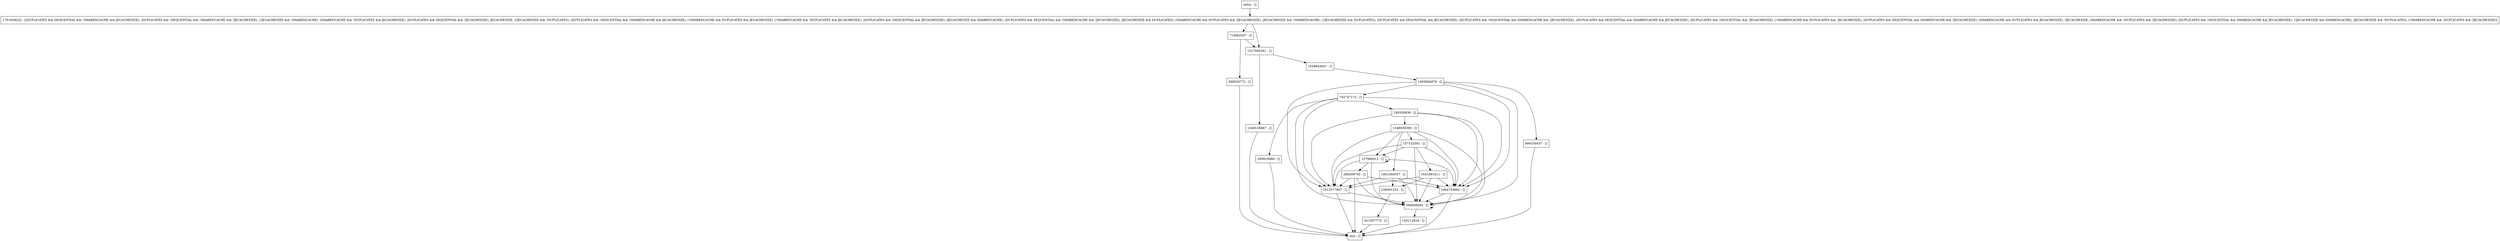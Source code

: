 digraph verifyIndex {
node [shape=record];
157132581 [label="157132581 - []"];
137980612 [label="137980612 - []"];
1913577807 [label="1913577807 - []"];
1348939390 [label="1348939390 - []"];
588550772 [label="588550772 - []"];
714862557 [label="714862557 - []"];
196350836 [label="196350836 - []"];
1064754692 [label="1064754692 - []"];
295810988 [label="295810988 - []"];
594936465 [label="594936465 - []"];
1841540057 [label="1841540057 - []"];
296309745 [label="296309745 - []"];
811957773 [label="811957773 - []"];
1965664878 [label="1965664878 - []"];
238391252 [label="238391252 - []"];
1558643647 [label="1558643647 - []"];
entry [label="entry - []"];
exit [label="exit - []"];
906330437 [label="906330437 - []"];
1349136867 [label="1349136867 - []"];
1791838232 [label="1791838232 - [(DUPLICATES && SEQUENTIAL && !SHAREDCACHE && JECACHESIZE), (DUPLICATES && !SEQUENTIAL && !SHAREDCACHE && !JECACHESIZE), (!JECACHESIZE && !SHAREDCACHE), (SHAREDCACHE && !DUPLICATES && JECACHESIZE), (DUPLICATES && SEQUENTIAL && !JECACHESIZE), JECACHESIZE, (!JECACHESIZE && !DUPLICATES), (DUPLICATES && !SEQUENTIAL && !SHAREDCACHE && JECACHESIZE), (!SHAREDCACHE && DUPLICATES && JECACHESIZE), (!SHAREDCACHE && !DUPLICATES && JECACHESIZE), (DUPLICATES && !SEQUENTIAL && JECACHESIZE), (JECACHESIZE && SHAREDCACHE), (DUPLICATES && SEQUENTIAL && !SHAREDCACHE && !JECACHESIZE), (JECACHESIZE && DUPLICATES), (SHAREDCACHE && DUPLICATES && !JECACHESIZE), (JECACHESIZE && !SHAREDCACHE), (!JECACHESIZE && DUPLICATES), (DUPLICATES && SEQUENTIAL && JECACHESIZE), (DUPLICATES && !SEQUENTIAL && SHAREDCACHE && !JECACHESIZE), (DUPLICATES && SEQUENTIAL && SHAREDCACHE && JECACHESIZE), (DUPLICATES && !SEQUENTIAL && !JECACHESIZE), (!SHAREDCACHE && DUPLICATES && !JECACHESIZE), (DUPLICATES && SEQUENTIAL && SHAREDCACHE && !JECACHESIZE), (SHAREDCACHE && DUPLICATES && JECACHESIZE), !JECACHESIZE, (SHAREDCACHE && !DUPLICATES && !JECACHESIZE), (DUPLICATES && !SEQUENTIAL && SHAREDCACHE && JECACHESIZE), (!JECACHESIZE && SHAREDCACHE), (JECACHESIZE && !DUPLICATES), (!SHAREDCACHE && !DUPLICATES && !JECACHESIZE)]"];
1517092541 [label="1517092541 - []"];
1631891811 [label="1631891811 - []"];
150112824 [label="150112824 - []"];
702747172 [label="702747172 - []"];
entry;
exit;
157132581 -> 137980612;
157132581 -> 1913577807;
157132581 -> 1064754692;
157132581 -> 594936465;
157132581 -> 1631891811;
137980612 -> 137980612;
137980612 -> 1913577807;
137980612 -> 1064754692;
137980612 -> 594936465;
137980612 -> 296309745;
1913577807 -> exit;
1913577807 -> 594936465;
1348939390 -> 157132581;
1348939390 -> 137980612;
1348939390 -> 1913577807;
1348939390 -> 1064754692;
1348939390 -> 594936465;
1348939390 -> 1841540057;
588550772 -> exit;
714862557 -> 588550772;
714862557 -> 1517092541;
196350836 -> 1913577807;
196350836 -> 1064754692;
196350836 -> 1348939390;
196350836 -> 594936465;
1064754692 -> exit;
1064754692 -> 594936465;
295810988 -> exit;
594936465 -> 594936465;
594936465 -> 150112824;
1841540057 -> 1913577807;
1841540057 -> 1064754692;
1841540057 -> 238391252;
1841540057 -> 594936465;
296309745 -> 1913577807;
296309745 -> exit;
296309745 -> 1064754692;
296309745 -> 594936465;
811957773 -> exit;
1965664878 -> 1913577807;
1965664878 -> 1064754692;
1965664878 -> 906330437;
1965664878 -> 594936465;
1965664878 -> 702747172;
238391252 -> 811957773;
1558643647 -> 1965664878;
entry -> 1791838232;
906330437 -> exit;
1349136867 -> exit;
1791838232 -> 714862557;
1791838232 -> 1517092541;
1517092541 -> 1558643647;
1517092541 -> 1349136867;
1631891811 -> 1913577807;
1631891811 -> 1064754692;
1631891811 -> 238391252;
1631891811 -> 594936465;
150112824 -> exit;
702747172 -> 1913577807;
702747172 -> 1064754692;
702747172 -> 295810988;
702747172 -> 594936465;
702747172 -> 196350836;
}
